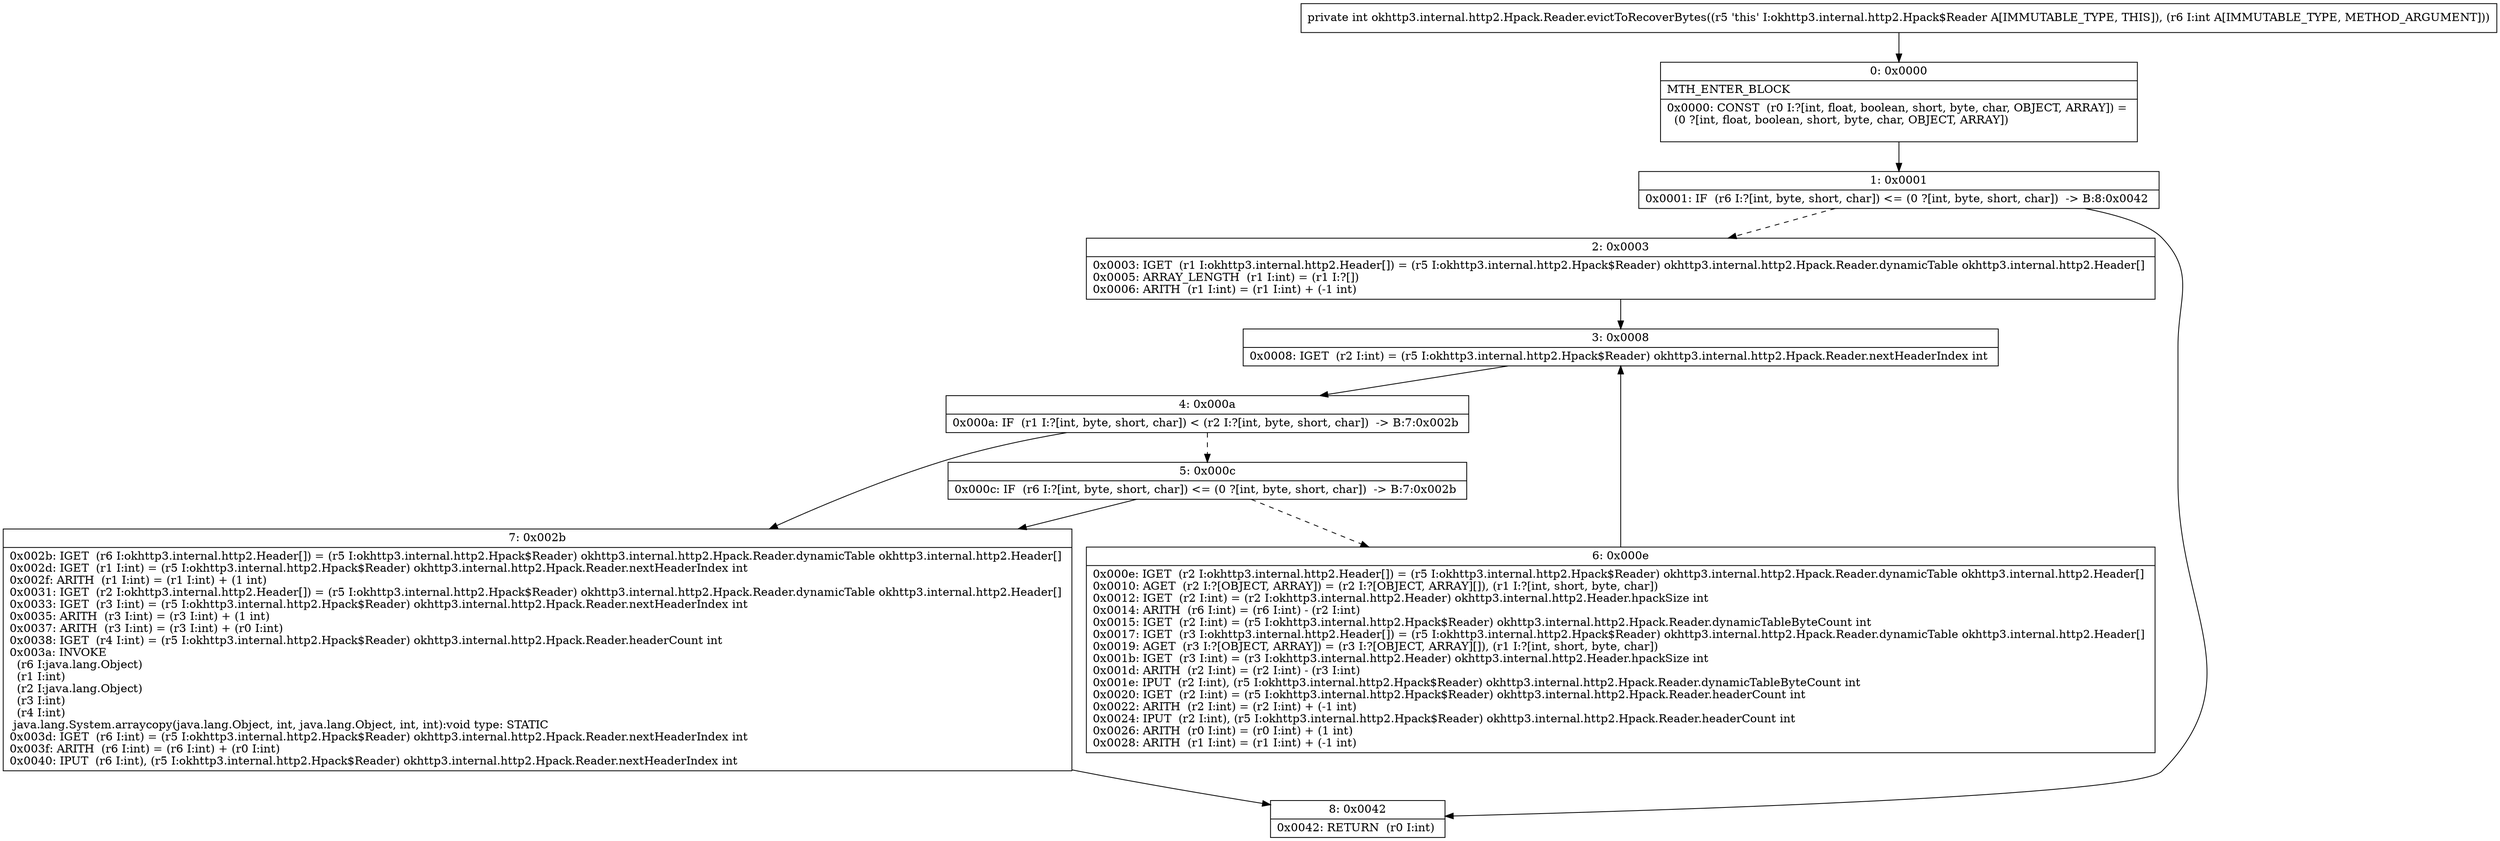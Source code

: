 digraph "CFG forokhttp3.internal.http2.Hpack.Reader.evictToRecoverBytes(I)I" {
Node_0 [shape=record,label="{0\:\ 0x0000|MTH_ENTER_BLOCK\l|0x0000: CONST  (r0 I:?[int, float, boolean, short, byte, char, OBJECT, ARRAY]) = \l  (0 ?[int, float, boolean, short, byte, char, OBJECT, ARRAY])\l \l}"];
Node_1 [shape=record,label="{1\:\ 0x0001|0x0001: IF  (r6 I:?[int, byte, short, char]) \<= (0 ?[int, byte, short, char])  \-\> B:8:0x0042 \l}"];
Node_2 [shape=record,label="{2\:\ 0x0003|0x0003: IGET  (r1 I:okhttp3.internal.http2.Header[]) = (r5 I:okhttp3.internal.http2.Hpack$Reader) okhttp3.internal.http2.Hpack.Reader.dynamicTable okhttp3.internal.http2.Header[] \l0x0005: ARRAY_LENGTH  (r1 I:int) = (r1 I:?[]) \l0x0006: ARITH  (r1 I:int) = (r1 I:int) + (\-1 int) \l}"];
Node_3 [shape=record,label="{3\:\ 0x0008|0x0008: IGET  (r2 I:int) = (r5 I:okhttp3.internal.http2.Hpack$Reader) okhttp3.internal.http2.Hpack.Reader.nextHeaderIndex int \l}"];
Node_4 [shape=record,label="{4\:\ 0x000a|0x000a: IF  (r1 I:?[int, byte, short, char]) \< (r2 I:?[int, byte, short, char])  \-\> B:7:0x002b \l}"];
Node_5 [shape=record,label="{5\:\ 0x000c|0x000c: IF  (r6 I:?[int, byte, short, char]) \<= (0 ?[int, byte, short, char])  \-\> B:7:0x002b \l}"];
Node_6 [shape=record,label="{6\:\ 0x000e|0x000e: IGET  (r2 I:okhttp3.internal.http2.Header[]) = (r5 I:okhttp3.internal.http2.Hpack$Reader) okhttp3.internal.http2.Hpack.Reader.dynamicTable okhttp3.internal.http2.Header[] \l0x0010: AGET  (r2 I:?[OBJECT, ARRAY]) = (r2 I:?[OBJECT, ARRAY][]), (r1 I:?[int, short, byte, char]) \l0x0012: IGET  (r2 I:int) = (r2 I:okhttp3.internal.http2.Header) okhttp3.internal.http2.Header.hpackSize int \l0x0014: ARITH  (r6 I:int) = (r6 I:int) \- (r2 I:int) \l0x0015: IGET  (r2 I:int) = (r5 I:okhttp3.internal.http2.Hpack$Reader) okhttp3.internal.http2.Hpack.Reader.dynamicTableByteCount int \l0x0017: IGET  (r3 I:okhttp3.internal.http2.Header[]) = (r5 I:okhttp3.internal.http2.Hpack$Reader) okhttp3.internal.http2.Hpack.Reader.dynamicTable okhttp3.internal.http2.Header[] \l0x0019: AGET  (r3 I:?[OBJECT, ARRAY]) = (r3 I:?[OBJECT, ARRAY][]), (r1 I:?[int, short, byte, char]) \l0x001b: IGET  (r3 I:int) = (r3 I:okhttp3.internal.http2.Header) okhttp3.internal.http2.Header.hpackSize int \l0x001d: ARITH  (r2 I:int) = (r2 I:int) \- (r3 I:int) \l0x001e: IPUT  (r2 I:int), (r5 I:okhttp3.internal.http2.Hpack$Reader) okhttp3.internal.http2.Hpack.Reader.dynamicTableByteCount int \l0x0020: IGET  (r2 I:int) = (r5 I:okhttp3.internal.http2.Hpack$Reader) okhttp3.internal.http2.Hpack.Reader.headerCount int \l0x0022: ARITH  (r2 I:int) = (r2 I:int) + (\-1 int) \l0x0024: IPUT  (r2 I:int), (r5 I:okhttp3.internal.http2.Hpack$Reader) okhttp3.internal.http2.Hpack.Reader.headerCount int \l0x0026: ARITH  (r0 I:int) = (r0 I:int) + (1 int) \l0x0028: ARITH  (r1 I:int) = (r1 I:int) + (\-1 int) \l}"];
Node_7 [shape=record,label="{7\:\ 0x002b|0x002b: IGET  (r6 I:okhttp3.internal.http2.Header[]) = (r5 I:okhttp3.internal.http2.Hpack$Reader) okhttp3.internal.http2.Hpack.Reader.dynamicTable okhttp3.internal.http2.Header[] \l0x002d: IGET  (r1 I:int) = (r5 I:okhttp3.internal.http2.Hpack$Reader) okhttp3.internal.http2.Hpack.Reader.nextHeaderIndex int \l0x002f: ARITH  (r1 I:int) = (r1 I:int) + (1 int) \l0x0031: IGET  (r2 I:okhttp3.internal.http2.Header[]) = (r5 I:okhttp3.internal.http2.Hpack$Reader) okhttp3.internal.http2.Hpack.Reader.dynamicTable okhttp3.internal.http2.Header[] \l0x0033: IGET  (r3 I:int) = (r5 I:okhttp3.internal.http2.Hpack$Reader) okhttp3.internal.http2.Hpack.Reader.nextHeaderIndex int \l0x0035: ARITH  (r3 I:int) = (r3 I:int) + (1 int) \l0x0037: ARITH  (r3 I:int) = (r3 I:int) + (r0 I:int) \l0x0038: IGET  (r4 I:int) = (r5 I:okhttp3.internal.http2.Hpack$Reader) okhttp3.internal.http2.Hpack.Reader.headerCount int \l0x003a: INVOKE  \l  (r6 I:java.lang.Object)\l  (r1 I:int)\l  (r2 I:java.lang.Object)\l  (r3 I:int)\l  (r4 I:int)\l java.lang.System.arraycopy(java.lang.Object, int, java.lang.Object, int, int):void type: STATIC \l0x003d: IGET  (r6 I:int) = (r5 I:okhttp3.internal.http2.Hpack$Reader) okhttp3.internal.http2.Hpack.Reader.nextHeaderIndex int \l0x003f: ARITH  (r6 I:int) = (r6 I:int) + (r0 I:int) \l0x0040: IPUT  (r6 I:int), (r5 I:okhttp3.internal.http2.Hpack$Reader) okhttp3.internal.http2.Hpack.Reader.nextHeaderIndex int \l}"];
Node_8 [shape=record,label="{8\:\ 0x0042|0x0042: RETURN  (r0 I:int) \l}"];
MethodNode[shape=record,label="{private int okhttp3.internal.http2.Hpack.Reader.evictToRecoverBytes((r5 'this' I:okhttp3.internal.http2.Hpack$Reader A[IMMUTABLE_TYPE, THIS]), (r6 I:int A[IMMUTABLE_TYPE, METHOD_ARGUMENT])) }"];
MethodNode -> Node_0;
Node_0 -> Node_1;
Node_1 -> Node_2[style=dashed];
Node_1 -> Node_8;
Node_2 -> Node_3;
Node_3 -> Node_4;
Node_4 -> Node_5[style=dashed];
Node_4 -> Node_7;
Node_5 -> Node_6[style=dashed];
Node_5 -> Node_7;
Node_6 -> Node_3;
Node_7 -> Node_8;
}

